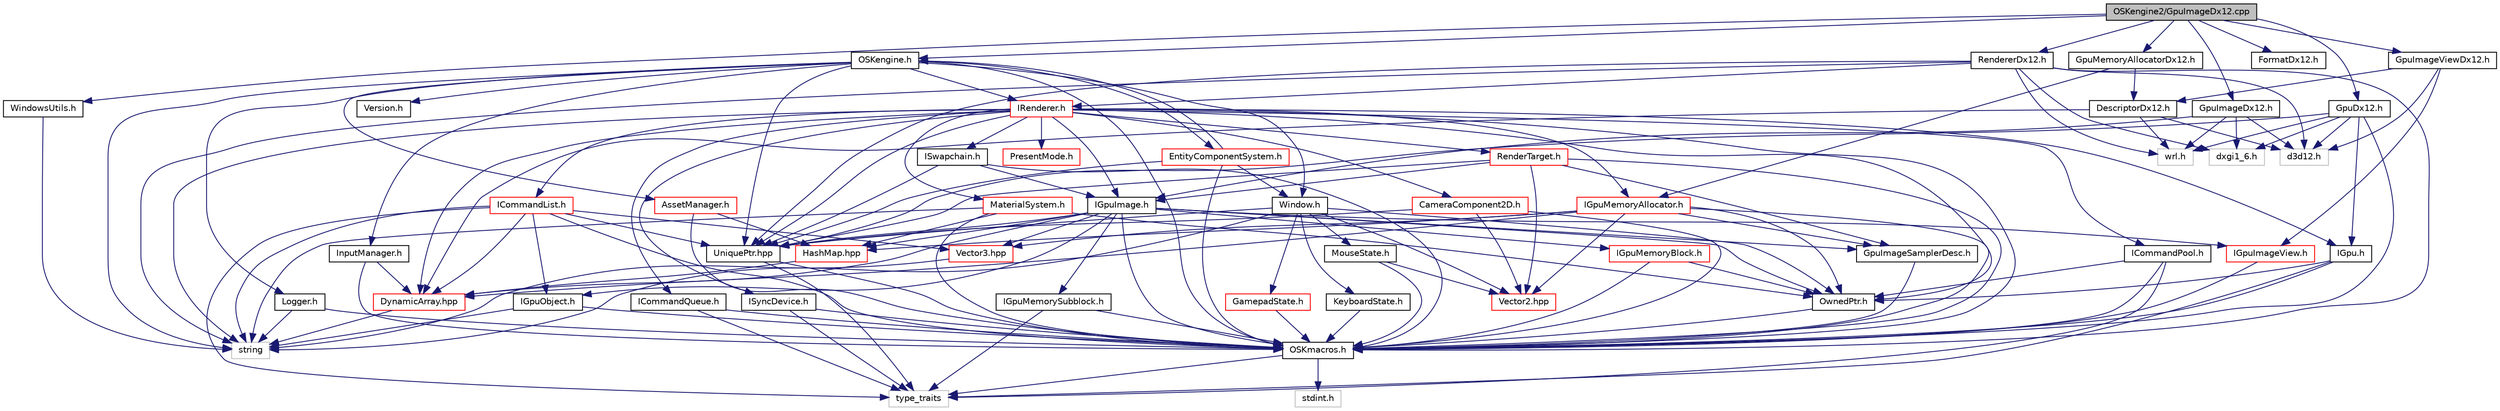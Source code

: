 digraph "OSKengine2/GpuImageDx12.cpp"
{
 // LATEX_PDF_SIZE
  edge [fontname="Helvetica",fontsize="10",labelfontname="Helvetica",labelfontsize="10"];
  node [fontname="Helvetica",fontsize="10",shape=record];
  Node1 [label="OSKengine2/GpuImageDx12.cpp",height=0.2,width=0.4,color="black", fillcolor="grey75", style="filled", fontcolor="black",tooltip=" "];
  Node1 -> Node2 [color="midnightblue",fontsize="10",style="solid"];
  Node2 [label="GpuImageDx12.h",height=0.2,width=0.4,color="black", fillcolor="white", style="filled",URL="$_gpu_image_dx12_8h.html",tooltip=" "];
  Node2 -> Node3 [color="midnightblue",fontsize="10",style="solid"];
  Node3 [label="IGpuImage.h",height=0.2,width=0.4,color="black", fillcolor="white", style="filled",URL="$_i_gpu_image_8h.html",tooltip=" "];
  Node3 -> Node4 [color="midnightblue",fontsize="10",style="solid"];
  Node4 [label="OSKmacros.h",height=0.2,width=0.4,color="black", fillcolor="white", style="filled",URL="$_o_s_kmacros_8h.html",tooltip=" "];
  Node4 -> Node5 [color="midnightblue",fontsize="10",style="solid"];
  Node5 [label="stdint.h",height=0.2,width=0.4,color="grey75", fillcolor="white", style="filled",tooltip=" "];
  Node4 -> Node6 [color="midnightblue",fontsize="10",style="solid"];
  Node6 [label="type_traits",height=0.2,width=0.4,color="grey75", fillcolor="white", style="filled",tooltip=" "];
  Node3 -> Node7 [color="midnightblue",fontsize="10",style="solid"];
  Node7 [label="OwnedPtr.h",height=0.2,width=0.4,color="black", fillcolor="white", style="filled",URL="$_owned_ptr_8h.html",tooltip=" "];
  Node7 -> Node4 [color="midnightblue",fontsize="10",style="solid"];
  Node3 -> Node8 [color="midnightblue",fontsize="10",style="solid"];
  Node8 [label="UniquePtr.hpp",height=0.2,width=0.4,color="black", fillcolor="white", style="filled",URL="$_unique_ptr_8hpp.html",tooltip=" "];
  Node8 -> Node4 [color="midnightblue",fontsize="10",style="solid"];
  Node8 -> Node6 [color="midnightblue",fontsize="10",style="solid"];
  Node3 -> Node9 [color="midnightblue",fontsize="10",style="solid"];
  Node9 [label="Vector3.hpp",height=0.2,width=0.4,color="red", fillcolor="white", style="filled",URL="$_vector3_8hpp.html",tooltip=" "];
  Node9 -> Node11 [color="midnightblue",fontsize="10",style="solid"];
  Node11 [label="string",height=0.2,width=0.4,color="grey75", fillcolor="white", style="filled",tooltip=" "];
  Node3 -> Node12 [color="midnightblue",fontsize="10",style="solid"];
  Node12 [label="GpuImageSamplerDesc.h",height=0.2,width=0.4,color="black", fillcolor="white", style="filled",URL="$_gpu_image_sampler_desc_8h.html",tooltip=" "];
  Node12 -> Node4 [color="midnightblue",fontsize="10",style="solid"];
  Node3 -> Node13 [color="midnightblue",fontsize="10",style="solid"];
  Node13 [label="IGpuMemoryBlock.h",height=0.2,width=0.4,color="red", fillcolor="white", style="filled",URL="$_i_gpu_memory_block_8h.html",tooltip=" "];
  Node13 -> Node4 [color="midnightblue",fontsize="10",style="solid"];
  Node13 -> Node7 [color="midnightblue",fontsize="10",style="solid"];
  Node3 -> Node18 [color="midnightblue",fontsize="10",style="solid"];
  Node18 [label="IGpuObject.h",height=0.2,width=0.4,color="black", fillcolor="white", style="filled",URL="$_i_gpu_object_8h.html",tooltip=" "];
  Node18 -> Node4 [color="midnightblue",fontsize="10",style="solid"];
  Node18 -> Node11 [color="midnightblue",fontsize="10",style="solid"];
  Node3 -> Node19 [color="midnightblue",fontsize="10",style="solid"];
  Node19 [label="IGpuImageView.h",height=0.2,width=0.4,color="red", fillcolor="white", style="filled",URL="$_i_gpu_image_view_8h.html",tooltip=" "];
  Node19 -> Node4 [color="midnightblue",fontsize="10",style="solid"];
  Node3 -> Node22 [color="midnightblue",fontsize="10",style="solid"];
  Node22 [label="IGpuMemorySubblock.h",height=0.2,width=0.4,color="black", fillcolor="white", style="filled",URL="$_i_gpu_memory_subblock_8h.html",tooltip=" "];
  Node22 -> Node4 [color="midnightblue",fontsize="10",style="solid"];
  Node22 -> Node6 [color="midnightblue",fontsize="10",style="solid"];
  Node3 -> Node23 [color="midnightblue",fontsize="10",style="solid"];
  Node23 [label="DynamicArray.hpp",height=0.2,width=0.4,color="red", fillcolor="white", style="filled",URL="$_dynamic_array_8hpp.html",tooltip=" "];
  Node23 -> Node11 [color="midnightblue",fontsize="10",style="solid"];
  Node3 -> Node25 [color="midnightblue",fontsize="10",style="solid"];
  Node25 [label="HashMap.hpp",height=0.2,width=0.4,color="red", fillcolor="white", style="filled",URL="$_hash_map_8hpp.html",tooltip=" "];
  Node25 -> Node23 [color="midnightblue",fontsize="10",style="solid"];
  Node2 -> Node28 [color="midnightblue",fontsize="10",style="solid"];
  Node28 [label="wrl.h",height=0.2,width=0.4,color="grey75", fillcolor="white", style="filled",tooltip=" "];
  Node2 -> Node29 [color="midnightblue",fontsize="10",style="solid"];
  Node29 [label="dxgi1_6.h",height=0.2,width=0.4,color="grey75", fillcolor="white", style="filled",tooltip=" "];
  Node2 -> Node30 [color="midnightblue",fontsize="10",style="solid"];
  Node30 [label="d3d12.h",height=0.2,width=0.4,color="grey75", fillcolor="white", style="filled",tooltip=" "];
  Node1 -> Node31 [color="midnightblue",fontsize="10",style="solid"];
  Node31 [label="WindowsUtils.h",height=0.2,width=0.4,color="black", fillcolor="white", style="filled",URL="$_windows_utils_8h.html",tooltip=" "];
  Node31 -> Node11 [color="midnightblue",fontsize="10",style="solid"];
  Node1 -> Node32 [color="midnightblue",fontsize="10",style="solid"];
  Node32 [label="OSKengine.h",height=0.2,width=0.4,color="black", fillcolor="white", style="filled",URL="$_o_s_kengine_8h.html",tooltip=" "];
  Node32 -> Node4 [color="midnightblue",fontsize="10",style="solid"];
  Node32 -> Node8 [color="midnightblue",fontsize="10",style="solid"];
  Node32 -> Node33 [color="midnightblue",fontsize="10",style="solid"];
  Node33 [label="Version.h",height=0.2,width=0.4,color="black", fillcolor="white", style="filled",URL="$_version_8h.html",tooltip=" "];
  Node32 -> Node11 [color="midnightblue",fontsize="10",style="solid"];
  Node32 -> Node34 [color="midnightblue",fontsize="10",style="solid"];
  Node34 [label="Logger.h",height=0.2,width=0.4,color="black", fillcolor="white", style="filled",URL="$_logger_8h.html",tooltip=" "];
  Node34 -> Node4 [color="midnightblue",fontsize="10",style="solid"];
  Node34 -> Node11 [color="midnightblue",fontsize="10",style="solid"];
  Node32 -> Node35 [color="midnightblue",fontsize="10",style="solid"];
  Node35 [label="Window.h",height=0.2,width=0.4,color="black", fillcolor="white", style="filled",URL="$_window_8h.html",tooltip=" "];
  Node35 -> Node36 [color="midnightblue",fontsize="10",style="solid"];
  Node36 [label="Vector2.hpp",height=0.2,width=0.4,color="red", fillcolor="white", style="filled",URL="$_vector2_8hpp.html",tooltip=" "];
  Node35 -> Node7 [color="midnightblue",fontsize="10",style="solid"];
  Node35 -> Node8 [color="midnightblue",fontsize="10",style="solid"];
  Node35 -> Node37 [color="midnightblue",fontsize="10",style="solid"];
  Node37 [label="GamepadState.h",height=0.2,width=0.4,color="red", fillcolor="white", style="filled",URL="$_gamepad_state_8h.html",tooltip=" "];
  Node37 -> Node4 [color="midnightblue",fontsize="10",style="solid"];
  Node35 -> Node11 [color="midnightblue",fontsize="10",style="solid"];
  Node35 -> Node39 [color="midnightblue",fontsize="10",style="solid"];
  Node39 [label="KeyboardState.h",height=0.2,width=0.4,color="black", fillcolor="white", style="filled",URL="$_keyboard_state_8h.html",tooltip=" "];
  Node39 -> Node4 [color="midnightblue",fontsize="10",style="solid"];
  Node35 -> Node40 [color="midnightblue",fontsize="10",style="solid"];
  Node40 [label="MouseState.h",height=0.2,width=0.4,color="black", fillcolor="white", style="filled",URL="$_mouse_state_8h.html",tooltip=" "];
  Node40 -> Node4 [color="midnightblue",fontsize="10",style="solid"];
  Node40 -> Node36 [color="midnightblue",fontsize="10",style="solid"];
  Node32 -> Node41 [color="midnightblue",fontsize="10",style="solid"];
  Node41 [label="IRenderer.h",height=0.2,width=0.4,color="red", fillcolor="white", style="filled",URL="$_i_renderer_8h.html",tooltip=" "];
  Node41 -> Node4 [color="midnightblue",fontsize="10",style="solid"];
  Node41 -> Node8 [color="midnightblue",fontsize="10",style="solid"];
  Node41 -> Node7 [color="midnightblue",fontsize="10",style="solid"];
  Node41 -> Node23 [color="midnightblue",fontsize="10",style="solid"];
  Node41 -> Node42 [color="midnightblue",fontsize="10",style="solid"];
  Node42 [label="IGpu.h",height=0.2,width=0.4,color="black", fillcolor="white", style="filled",URL="$_i_gpu_8h.html",tooltip=" "];
  Node42 -> Node4 [color="midnightblue",fontsize="10",style="solid"];
  Node42 -> Node7 [color="midnightblue",fontsize="10",style="solid"];
  Node42 -> Node6 [color="midnightblue",fontsize="10",style="solid"];
  Node41 -> Node43 [color="midnightblue",fontsize="10",style="solid"];
  Node43 [label="ICommandQueue.h",height=0.2,width=0.4,color="black", fillcolor="white", style="filled",URL="$_i_command_queue_8h.html",tooltip=" "];
  Node43 -> Node4 [color="midnightblue",fontsize="10",style="solid"];
  Node43 -> Node6 [color="midnightblue",fontsize="10",style="solid"];
  Node41 -> Node44 [color="midnightblue",fontsize="10",style="solid"];
  Node44 [label="ISwapchain.h",height=0.2,width=0.4,color="black", fillcolor="white", style="filled",URL="$_i_swapchain_8h.html",tooltip=" "];
  Node44 -> Node4 [color="midnightblue",fontsize="10",style="solid"];
  Node44 -> Node8 [color="midnightblue",fontsize="10",style="solid"];
  Node44 -> Node3 [color="midnightblue",fontsize="10",style="solid"];
  Node41 -> Node45 [color="midnightblue",fontsize="10",style="solid"];
  Node45 [label="ISyncDevice.h",height=0.2,width=0.4,color="black", fillcolor="white", style="filled",URL="$_i_sync_device_8h.html",tooltip=" "];
  Node45 -> Node4 [color="midnightblue",fontsize="10",style="solid"];
  Node45 -> Node6 [color="midnightblue",fontsize="10",style="solid"];
  Node41 -> Node46 [color="midnightblue",fontsize="10",style="solid"];
  Node46 [label="ICommandList.h",height=0.2,width=0.4,color="red", fillcolor="white", style="filled",URL="$_i_command_list_8h.html",tooltip=" "];
  Node46 -> Node4 [color="midnightblue",fontsize="10",style="solid"];
  Node46 -> Node23 [color="midnightblue",fontsize="10",style="solid"];
  Node46 -> Node8 [color="midnightblue",fontsize="10",style="solid"];
  Node46 -> Node9 [color="midnightblue",fontsize="10",style="solid"];
  Node46 -> Node18 [color="midnightblue",fontsize="10",style="solid"];
  Node46 -> Node11 [color="midnightblue",fontsize="10",style="solid"];
  Node46 -> Node6 [color="midnightblue",fontsize="10",style="solid"];
  Node41 -> Node52 [color="midnightblue",fontsize="10",style="solid"];
  Node52 [label="ICommandPool.h",height=0.2,width=0.4,color="black", fillcolor="white", style="filled",URL="$_i_command_pool_8h.html",tooltip=" "];
  Node52 -> Node4 [color="midnightblue",fontsize="10",style="solid"];
  Node52 -> Node7 [color="midnightblue",fontsize="10",style="solid"];
  Node52 -> Node6 [color="midnightblue",fontsize="10",style="solid"];
  Node41 -> Node53 [color="midnightblue",fontsize="10",style="solid"];
  Node53 [label="IGpuMemoryAllocator.h",height=0.2,width=0.4,color="red", fillcolor="white", style="filled",URL="$_i_gpu_memory_allocator_8h.html",tooltip=" "];
  Node53 -> Node4 [color="midnightblue",fontsize="10",style="solid"];
  Node53 -> Node7 [color="midnightblue",fontsize="10",style="solid"];
  Node53 -> Node25 [color="midnightblue",fontsize="10",style="solid"];
  Node53 -> Node23 [color="midnightblue",fontsize="10",style="solid"];
  Node53 -> Node36 [color="midnightblue",fontsize="10",style="solid"];
  Node53 -> Node9 [color="midnightblue",fontsize="10",style="solid"];
  Node53 -> Node12 [color="midnightblue",fontsize="10",style="solid"];
  Node41 -> Node56 [color="midnightblue",fontsize="10",style="solid"];
  Node56 [label="RenderTarget.h",height=0.2,width=0.4,color="red", fillcolor="white", style="filled",URL="$_render_target_8h.html",tooltip=" "];
  Node56 -> Node4 [color="midnightblue",fontsize="10",style="solid"];
  Node56 -> Node8 [color="midnightblue",fontsize="10",style="solid"];
  Node56 -> Node3 [color="midnightblue",fontsize="10",style="solid"];
  Node56 -> Node36 [color="midnightblue",fontsize="10",style="solid"];
  Node56 -> Node12 [color="midnightblue",fontsize="10",style="solid"];
  Node41 -> Node64 [color="midnightblue",fontsize="10",style="solid"];
  Node64 [label="MaterialSystem.h",height=0.2,width=0.4,color="red", fillcolor="white", style="filled",URL="$_material_system_8h.html",tooltip=" "];
  Node64 -> Node4 [color="midnightblue",fontsize="10",style="solid"];
  Node64 -> Node25 [color="midnightblue",fontsize="10",style="solid"];
  Node64 -> Node7 [color="midnightblue",fontsize="10",style="solid"];
  Node64 -> Node11 [color="midnightblue",fontsize="10",style="solid"];
  Node41 -> Node66 [color="midnightblue",fontsize="10",style="solid"];
  Node66 [label="PresentMode.h",height=0.2,width=0.4,color="red", fillcolor="white", style="filled",URL="$_present_mode_8h.html",tooltip=" "];
  Node41 -> Node3 [color="midnightblue",fontsize="10",style="solid"];
  Node41 -> Node68 [color="midnightblue",fontsize="10",style="solid"];
  Node68 [label="CameraComponent2D.h",height=0.2,width=0.4,color="red", fillcolor="white", style="filled",URL="$_camera_component2_d_8h.html",tooltip=" "];
  Node68 -> Node4 [color="midnightblue",fontsize="10",style="solid"];
  Node68 -> Node36 [color="midnightblue",fontsize="10",style="solid"];
  Node68 -> Node8 [color="midnightblue",fontsize="10",style="solid"];
  Node41 -> Node11 [color="midnightblue",fontsize="10",style="solid"];
  Node32 -> Node71 [color="midnightblue",fontsize="10",style="solid"];
  Node71 [label="AssetManager.h",height=0.2,width=0.4,color="red", fillcolor="white", style="filled",URL="$_asset_manager_8h.html",tooltip=" "];
  Node71 -> Node4 [color="midnightblue",fontsize="10",style="solid"];
  Node71 -> Node25 [color="midnightblue",fontsize="10",style="solid"];
  Node32 -> Node74 [color="midnightblue",fontsize="10",style="solid"];
  Node74 [label="EntityComponentSystem.h",height=0.2,width=0.4,color="red", fillcolor="white", style="filled",URL="$_entity_component_system_8h.html",tooltip=" "];
  Node74 -> Node4 [color="midnightblue",fontsize="10",style="solid"];
  Node74 -> Node8 [color="midnightblue",fontsize="10",style="solid"];
  Node74 -> Node32 [color="midnightblue",fontsize="10",style="solid"];
  Node74 -> Node35 [color="midnightblue",fontsize="10",style="solid"];
  Node32 -> Node83 [color="midnightblue",fontsize="10",style="solid"];
  Node83 [label="InputManager.h",height=0.2,width=0.4,color="black", fillcolor="white", style="filled",URL="$_input_manager_8h.html",tooltip=" "];
  Node83 -> Node4 [color="midnightblue",fontsize="10",style="solid"];
  Node83 -> Node23 [color="midnightblue",fontsize="10",style="solid"];
  Node1 -> Node84 [color="midnightblue",fontsize="10",style="solid"];
  Node84 [label="RendererDx12.h",height=0.2,width=0.4,color="black", fillcolor="white", style="filled",URL="$_renderer_dx12_8h.html",tooltip=" "];
  Node84 -> Node11 [color="midnightblue",fontsize="10",style="solid"];
  Node84 -> Node4 [color="midnightblue",fontsize="10",style="solid"];
  Node84 -> Node41 [color="midnightblue",fontsize="10",style="solid"];
  Node84 -> Node8 [color="midnightblue",fontsize="10",style="solid"];
  Node84 -> Node28 [color="midnightblue",fontsize="10",style="solid"];
  Node84 -> Node30 [color="midnightblue",fontsize="10",style="solid"];
  Node84 -> Node29 [color="midnightblue",fontsize="10",style="solid"];
  Node1 -> Node85 [color="midnightblue",fontsize="10",style="solid"];
  Node85 [label="GpuDx12.h",height=0.2,width=0.4,color="black", fillcolor="white", style="filled",URL="$_gpu_dx12_8h.html",tooltip=" "];
  Node85 -> Node28 [color="midnightblue",fontsize="10",style="solid"];
  Node85 -> Node30 [color="midnightblue",fontsize="10",style="solid"];
  Node85 -> Node29 [color="midnightblue",fontsize="10",style="solid"];
  Node85 -> Node4 [color="midnightblue",fontsize="10",style="solid"];
  Node85 -> Node42 [color="midnightblue",fontsize="10",style="solid"];
  Node85 -> Node8 [color="midnightblue",fontsize="10",style="solid"];
  Node1 -> Node86 [color="midnightblue",fontsize="10",style="solid"];
  Node86 [label="FormatDx12.h",height=0.2,width=0.4,color="black", fillcolor="white", style="filled",URL="$_format_dx12_8h.html",tooltip=" "];
  Node1 -> Node87 [color="midnightblue",fontsize="10",style="solid"];
  Node87 [label="GpuImageViewDx12.h",height=0.2,width=0.4,color="black", fillcolor="white", style="filled",URL="$_gpu_image_view_dx12_8h.html",tooltip=" "];
  Node87 -> Node19 [color="midnightblue",fontsize="10",style="solid"];
  Node87 -> Node88 [color="midnightblue",fontsize="10",style="solid"];
  Node88 [label="DescriptorDx12.h",height=0.2,width=0.4,color="black", fillcolor="white", style="filled",URL="$_descriptor_dx12_8h.html",tooltip=" "];
  Node88 -> Node23 [color="midnightblue",fontsize="10",style="solid"];
  Node88 -> Node28 [color="midnightblue",fontsize="10",style="solid"];
  Node88 -> Node30 [color="midnightblue",fontsize="10",style="solid"];
  Node87 -> Node30 [color="midnightblue",fontsize="10",style="solid"];
  Node1 -> Node89 [color="midnightblue",fontsize="10",style="solid"];
  Node89 [label="GpuMemoryAllocatorDx12.h",height=0.2,width=0.4,color="black", fillcolor="white", style="filled",URL="$_gpu_memory_allocator_dx12_8h.html",tooltip=" "];
  Node89 -> Node53 [color="midnightblue",fontsize="10",style="solid"];
  Node89 -> Node88 [color="midnightblue",fontsize="10",style="solid"];
}

